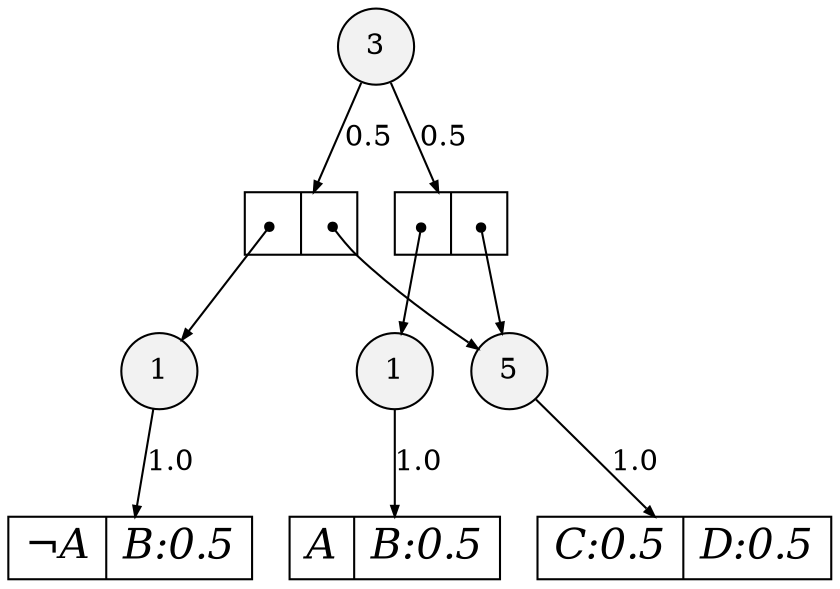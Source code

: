 digraph sdd {

overlap=false

      n17 [label= "1",style=filled,fillcolor=gray95,shape=circle,height=.25,width=.25];
n17e0
    [label= "<L>&not;A|<R>B:0.5",
    shape=record,
    fontsize=20,
    fontname="Times-Italic",
    fillcolor=white,
    style=filled,
    fixedsize=false,
    height=.30];

                                       n17->n17e0 [arrowsize=.50, label="1.0"];

n13 [label= "5",style=filled,fillcolor=gray95,shape=circle,height=.25,width=.25];
n13e0
    [label= "<L>C:0.5|<R>D:0.5",
    shape=record,
    fontsize=20,
    fontname="Times-Italic",
    fillcolor=white,
    style=filled,
    fixedsize=false,
    height=.30];

                                       n13->n13e0 [arrowsize=.50, label="1.0"];

n16 [label= "1",style=filled,fillcolor=gray95,shape=circle,height=.25,width=.25];
n16e0
    [label= "<L>A|<R>B:0.5",
    shape=record,
    fontsize=20,
    fontname="Times-Italic",
    fillcolor=white,
    style=filled,
    fixedsize=false,
    height=.30];

                                       n16->n16e0 [arrowsize=.50, label="1.0"];

n15 [label= "3",style=filled,fillcolor=gray95,shape=circle,height=.25,width=.25];
n15e0
    [label= "<L>|<R>",
    shape=record,
    fontsize=20,
    fontname="Times-Italic",
    fillcolor=white,
    style=filled,
    fixedsize=false,
    height=.30];

                                       n15->n15e0 [arrowsize=.50, label="0.5"];
n15e0:L:c->n16 [arrowsize=.50,tailclip=false,arrowtail=dot,dir=both];
n15e0:R:c->n13 [arrowsize=.50,tailclip=false,arrowtail=dot,dir=both];
n15e1
    [label= "<L>|<R>",
    shape=record,
    fontsize=20,
    fontname="Times-Italic",
    fillcolor=white,
    style=filled,
    fixedsize=false,
    height=.30];

                                       n15->n15e1 [arrowsize=.50, label="0.5"];
n15e1:L:c->n17 [arrowsize=.50,tailclip=false,arrowtail=dot,dir=both];
n15e1:R:c->n13 [arrowsize=.50,tailclip=false,arrowtail=dot,dir=both];


}